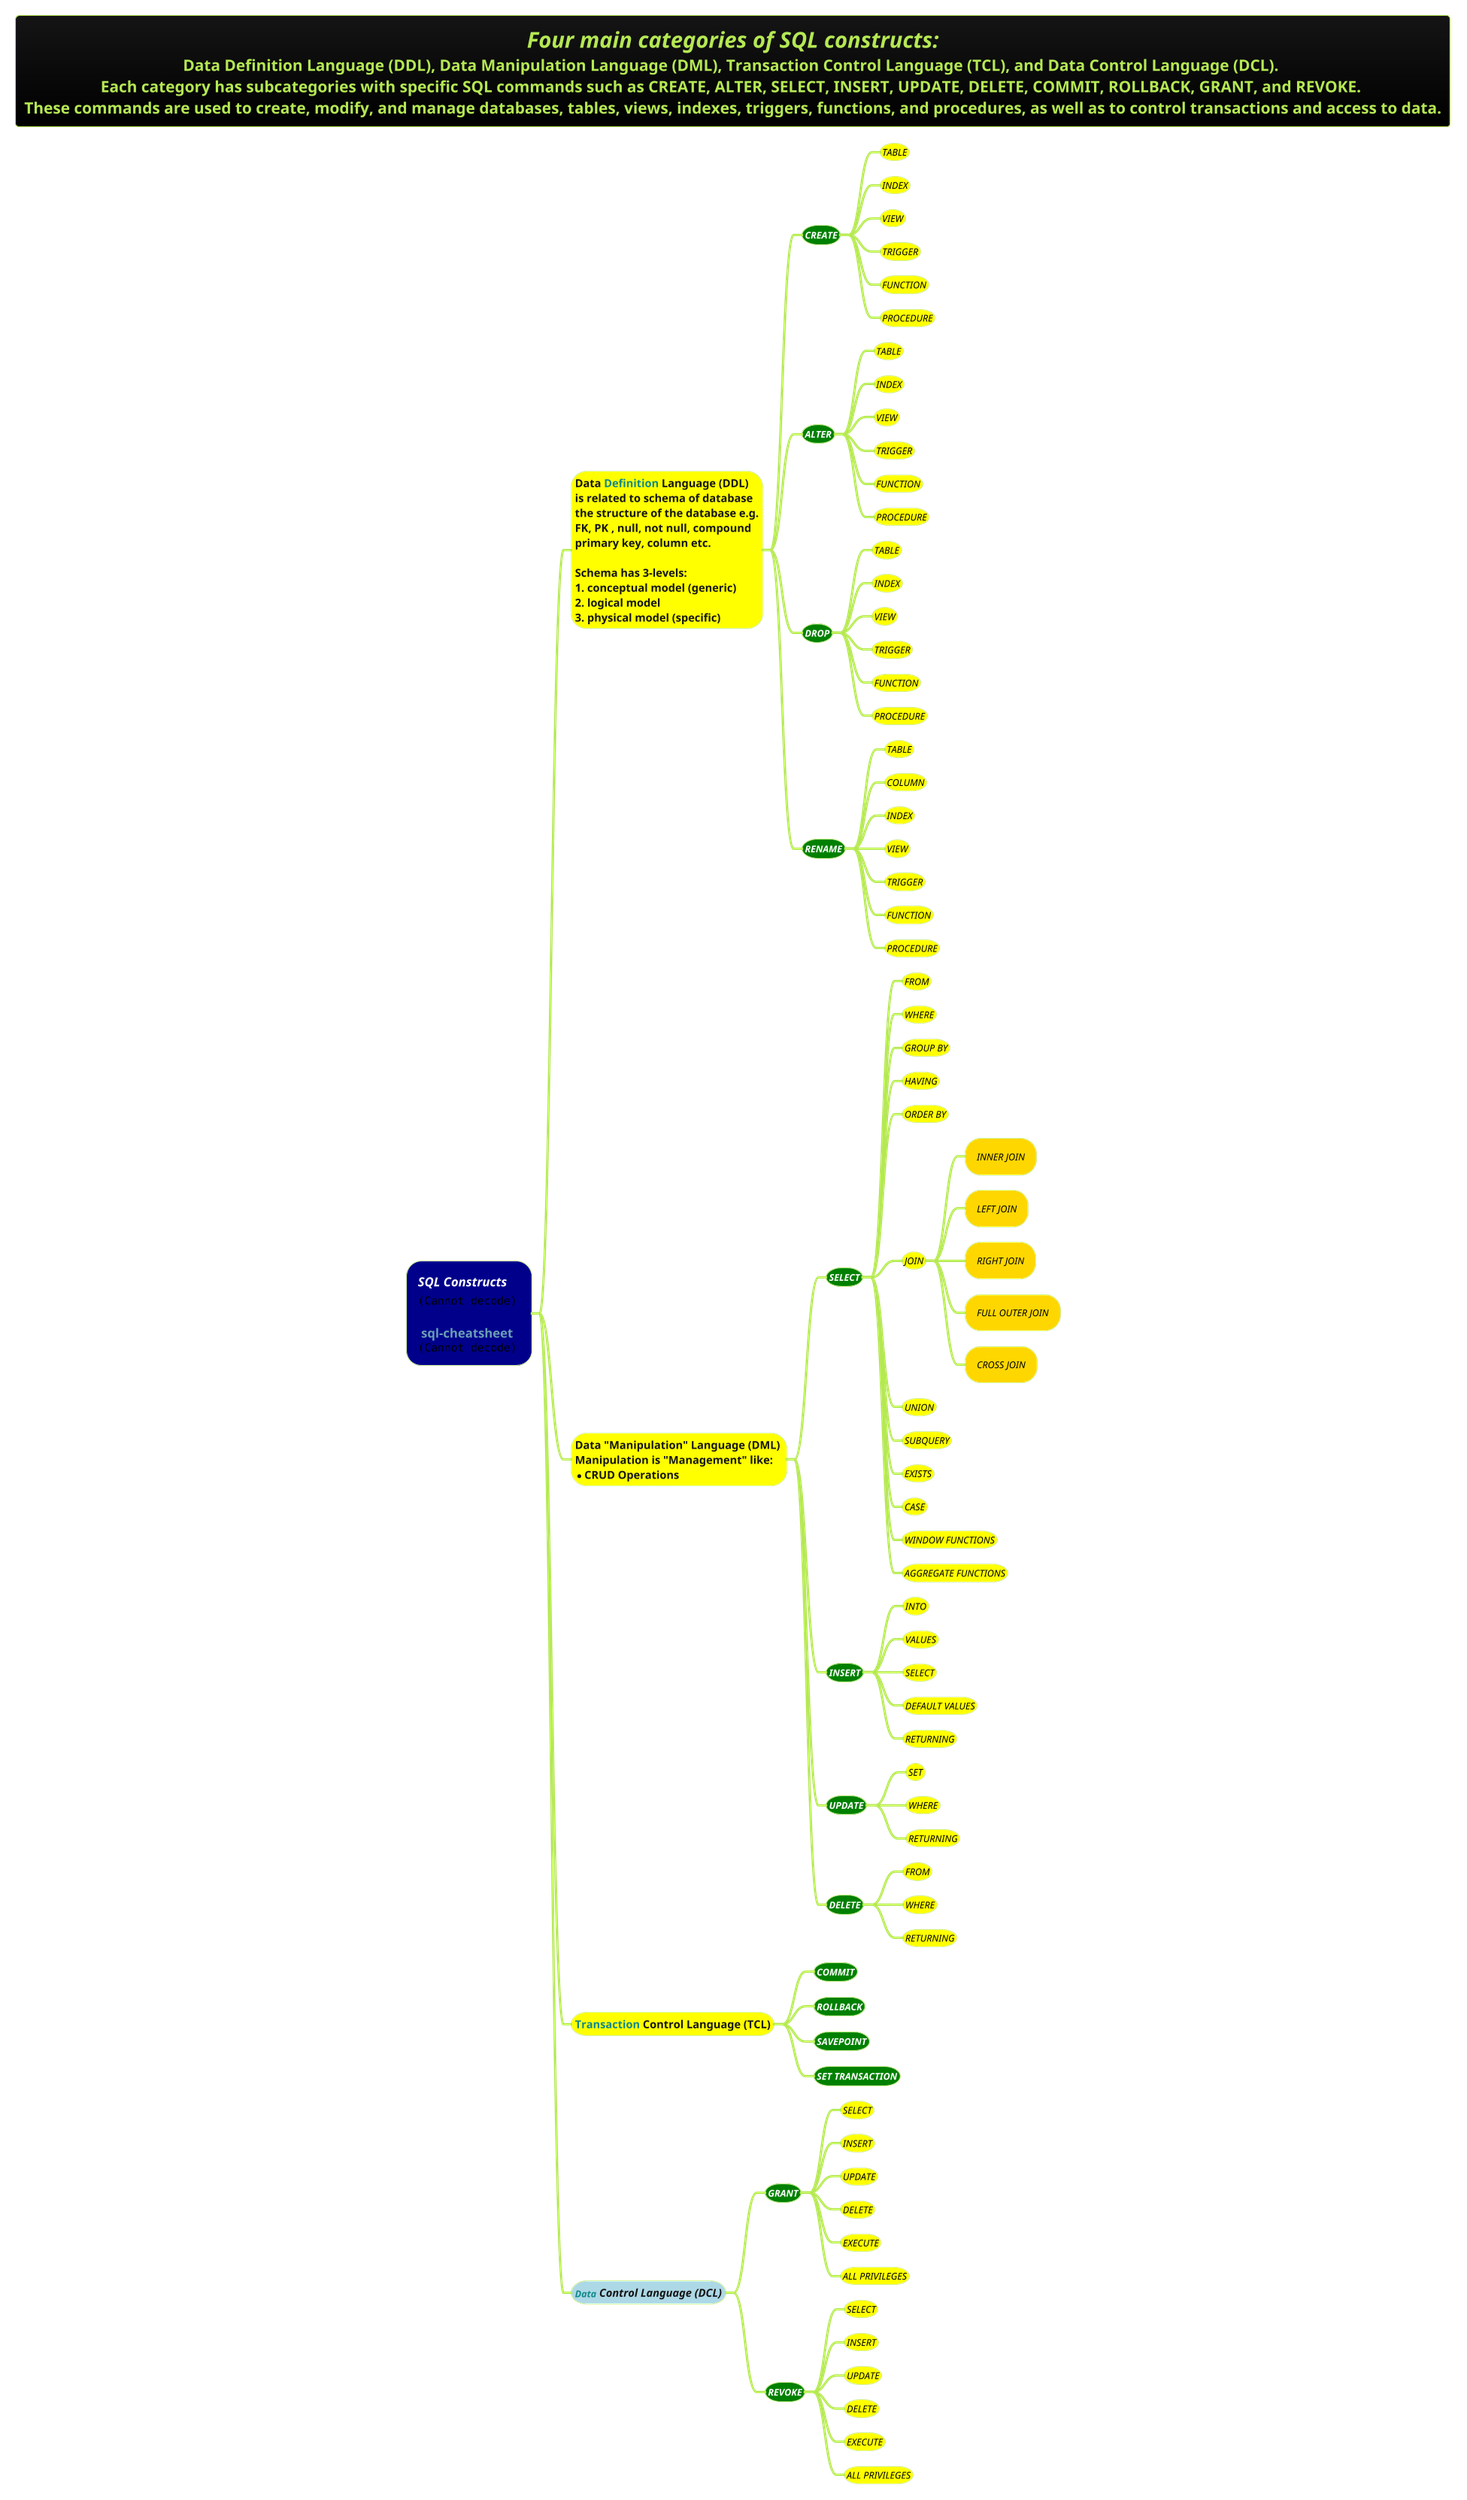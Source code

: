 @startmindmap
title =<i>Four main categories of SQL constructs: \nData Definition Language (DDL), Data Manipulation Language (DML), Transaction Control Language (TCL), and Data Control Language (DCL). \nEach category has subcategories with specific SQL commands such as CREATE, ALTER, SELECT, INSERT, UPDATE, DELETE, COMMIT, ROLLBACK, GRANT, and REVOKE. \nThese commands are used to create, modify, and manage databases, tables, views, indexes, triggers, functions, and procedures, as well as to control transactions and access to data.
!theme hacker




*[#darkblue] <i><color #white>SQL Constructs \n<img:images/sql-joins.png> \n\n **sql-cheatsheet**\n<img:images/img_1.png>
**[#yellow] **Data** <color #118888>**Definition**</color> Language **(DDL)**\nis related to **schema** of **database**\nthe **structure** of the database e.g.\nFK, PK , null, not null, compound\nprimary key, column etc.\n\n**Schema has 3-levels:**\n1. conceptual model **(generic)**\n2. logical model\n3. physical model **(specific)**
***[#green] <b><i><color #white><size:12>CREATE
****[#yellow] <i><color #black><size:12>TABLE
****[#yellow] <i><color #black><size:12>INDEX
****[#yellow] <i><color #black><size:12>VIEW
****[#yellow] <i><color #black><size:12>TRIGGER
****[#yellow] <i><color #black><size:12>FUNCTION
****[#yellow] <i><color #black><size:12>PROCEDURE
***[#green] <b><i><color #white><size:12>ALTER
****[#yellow] <i><color #black><size:12>TABLE
****[#yellow] <i><color #black><size:12>INDEX
****[#yellow] <i><color #black><size:12>VIEW
****[#yellow] <i><color #black><size:12>TRIGGER
****[#yellow] <i><color #black><size:12>FUNCTION
****[#yellow] <i><color #black><size:12>PROCEDURE
***[#green] <b><i><color #white><size:12>DROP
****[#yellow] <i><color #black><size:12>TABLE
****[#yellow] <i><color #black><size:12>INDEX
****[#yellow] <i><color #black><size:12>VIEW
****[#yellow] <i><color #black><size:12>TRIGGER
****[#yellow] <i><color #black><size:12>FUNCTION
****[#yellow] <i><color #black><size:12>PROCEDURE
***[#green] <b><i><color #white><size:12>RENAME
****[#yellow] <i><color #black><size:12>TABLE
****[#yellow] <i><color #black><size:12>COLUMN
****[#yellow] <i><color #black><size:12>INDEX
****[#yellow] <i><color #black><size:12>VIEW
****[#yellow] <i><color #black><size:12>TRIGGER
****[#yellow] <i><color #black><size:12>FUNCTION
****[#yellow] <i><color #black><size:12>PROCEDURE
**[#yellow] Data "Manipulation" Language (DML) \nManipulation is "Management" like: \n* CRUD Operations
***[#green] <b><i><color #white><size:12>SELECT
****[#yellow] <i><color #black><size:12>FROM
****[#yellow] <i><color #black><size:12>WHERE
****[#yellow] <i><color #black><size:12>GROUP BY
****[#yellow] <i><color #black><size:12>HAVING
****[#yellow] <i><color #black><size:12>ORDER BY
****[#yellow] <i><color #black><size:12>JOIN
*****[#gold] <i><color #black><size:12>INNER JOIN
*****[#gold] <i><color #black><size:12>LEFT JOIN
*****[#gold] <i><color #black><size:12>RIGHT JOIN
*****[#gold] <i><color #black><size:12>FULL OUTER JOIN
*****[#gold] <i><color #black><size:12>CROSS JOIN
****[#yellow] <i><color #black><size:12>UNION
****[#yellow] <i><color #black><size:12>SUBQUERY
****[#yellow] <i><color #black><size:12>EXISTS
****[#yellow] <i><color #black><size:12>CASE
****[#yellow] <i><color #black><size:12>WINDOW FUNCTIONS
****[#yellow] <i><color #black><size:12>AGGREGATE FUNCTIONS
***[#green] <b><i><color #white><size:12>INSERT
****[#yellow] <i><color #black><size:12>INTO
****[#yellow] <i><color #black><size:12>VALUES
****[#yellow] <i><color #black><size:12>SELECT
****[#yellow] <i><color #black><size:12>DEFAULT VALUES
****[#yellow] <i><color #black><size:12>RETURNING
***[#green] <b><i><color #white><size:12>UPDATE
****[#yellow] <i><color #black><size:12>SET
****[#yellow] <i><color #black><size:12>WHERE
****[#yellow] <i><color #black><size:12>RETURNING
***[#green] <b><i><color #white><size:12>DELETE
****[#yellow] <i><color #black><size:12>FROM
****[#yellow] <i><color #black><size:12>WHERE
****[#yellow] <i><color #black><size:12>RETURNING
**[#yellow] <color #118888>**Transaction**</color> **Control** Language **(TCL)**
***[#green] <b><i><color #white><size:12>COMMIT
***[#green] <b><i><color #white><size:12>ROLLBACK
***[#green] <b><i><color #white><size:12>SAVEPOINT
***[#green] <b><i><color #white><size:12>SET TRANSACTION
**[#lightblue] <i><color #blac><size:12><color #118888>**Data**</color> **Control** Language **(DCL)**
***[#green] <b><i><color #white><size:12>GRANT
****[#yellow] <i><color #black><size:12>SELECT
****[#yellow] <i><color #black><size:12>INSERT
****[#yellow] <i><color #black><size:12>UPDATE
****[#yellow] <i><color #black><size:12>DELETE
****[#yellow] <i><color #black><size:12>EXECUTE
****[#yellow] <i><color #black><size:12>ALL PRIVILEGES
***[#green] <b><i><color #white><size:12>REVOKE
****[#yellow] <i><color #black><size:12>SELECT
****[#yellow] <i><color #black><size:12>INSERT
****[#yellow] <i><color #black><size:12>UPDATE
****[#yellow] <i><color #black><size:12>DELETE
****[#yellow] <i><color #black><size:12>EXECUTE
****[#yellow] <i><color #black><size:12>ALL PRIVILEGES

@endmindmap
